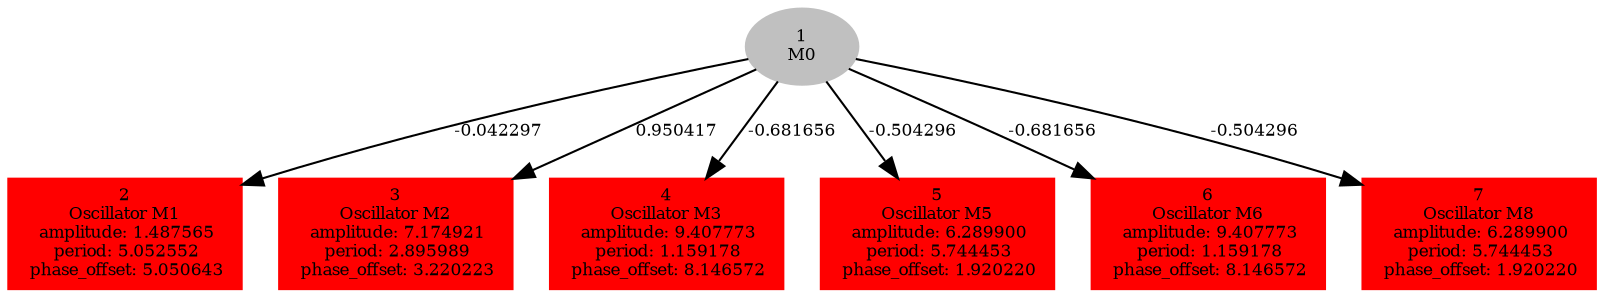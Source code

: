  digraph g{ forcelabels=true;
1[label=<1<BR/>M0>,color="grey",style=filled,fontsize=8];
2 [label=<2<BR />Oscillator M1<BR /> amplitude: 1.487565<BR /> period: 5.052552<BR /> phase_offset: 5.050643>, shape=box,color=red,style=filled,fontsize=8];
3 [label=<3<BR />Oscillator M2<BR /> amplitude: 7.174921<BR /> period: 2.895989<BR /> phase_offset: 3.220223>, shape=box,color=red,style=filled,fontsize=8];
4 [label=<4<BR />Oscillator M3<BR /> amplitude: 9.407773<BR /> period: 1.159178<BR /> phase_offset: 8.146572>, shape=box,color=red,style=filled,fontsize=8];
5 [label=<5<BR />Oscillator M5<BR /> amplitude: 6.289900<BR /> period: 5.744453<BR /> phase_offset: 1.920220>, shape=box,color=red,style=filled,fontsize=8];
6 [label=<6<BR />Oscillator M6<BR /> amplitude: 9.407773<BR /> period: 1.159178<BR /> phase_offset: 8.146572>, shape=box,color=red,style=filled,fontsize=8];
7 [label=<7<BR />Oscillator M8<BR /> amplitude: 6.289900<BR /> period: 5.744453<BR /> phase_offset: 1.920220>, shape=box,color=red,style=filled,fontsize=8];
1 -> 2[label="-0.042297 ",fontsize="8"];
1 -> 3[label="0.950417 ",fontsize="8"];
1 -> 4[label="-0.681656 ",fontsize="8"];
1 -> 5[label="-0.504296 ",fontsize="8"];
1 -> 6[label="-0.681656 ",fontsize="8"];
1 -> 7[label="-0.504296 ",fontsize="8"];
 }
